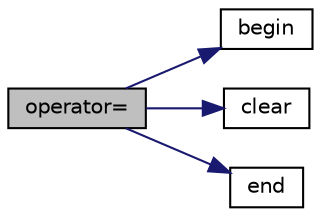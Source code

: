 digraph "operator="
{
  bgcolor="transparent";
  edge [fontname="Helvetica",fontsize="10",labelfontname="Helvetica",labelfontsize="10"];
  node [fontname="Helvetica",fontsize="10",shape=record];
  rankdir="LR";
  Node4986 [label="operator=",height=0.2,width=0.4,color="black", fillcolor="grey75", style="filled", fontcolor="black"];
  Node4986 -> Node4987 [color="midnightblue",fontsize="10",style="solid",fontname="Helvetica"];
  Node4987 [label="begin",height=0.2,width=0.4,color="black",URL="$a26933.html#ad69bd11391be1a1dba5c8202259664f8"];
  Node4986 -> Node4988 [color="midnightblue",fontsize="10",style="solid",fontname="Helvetica"];
  Node4988 [label="clear",height=0.2,width=0.4,color="black",URL="$a39635.html#a0d972f1186e0939b42675a2df621c10e"];
  Node4986 -> Node4989 [color="midnightblue",fontsize="10",style="solid",fontname="Helvetica"];
  Node4989 [label="end",height=0.2,width=0.4,color="black",URL="$a26933.html#a8c02327283a4fc936eae31f08ff9ff02"];
}
